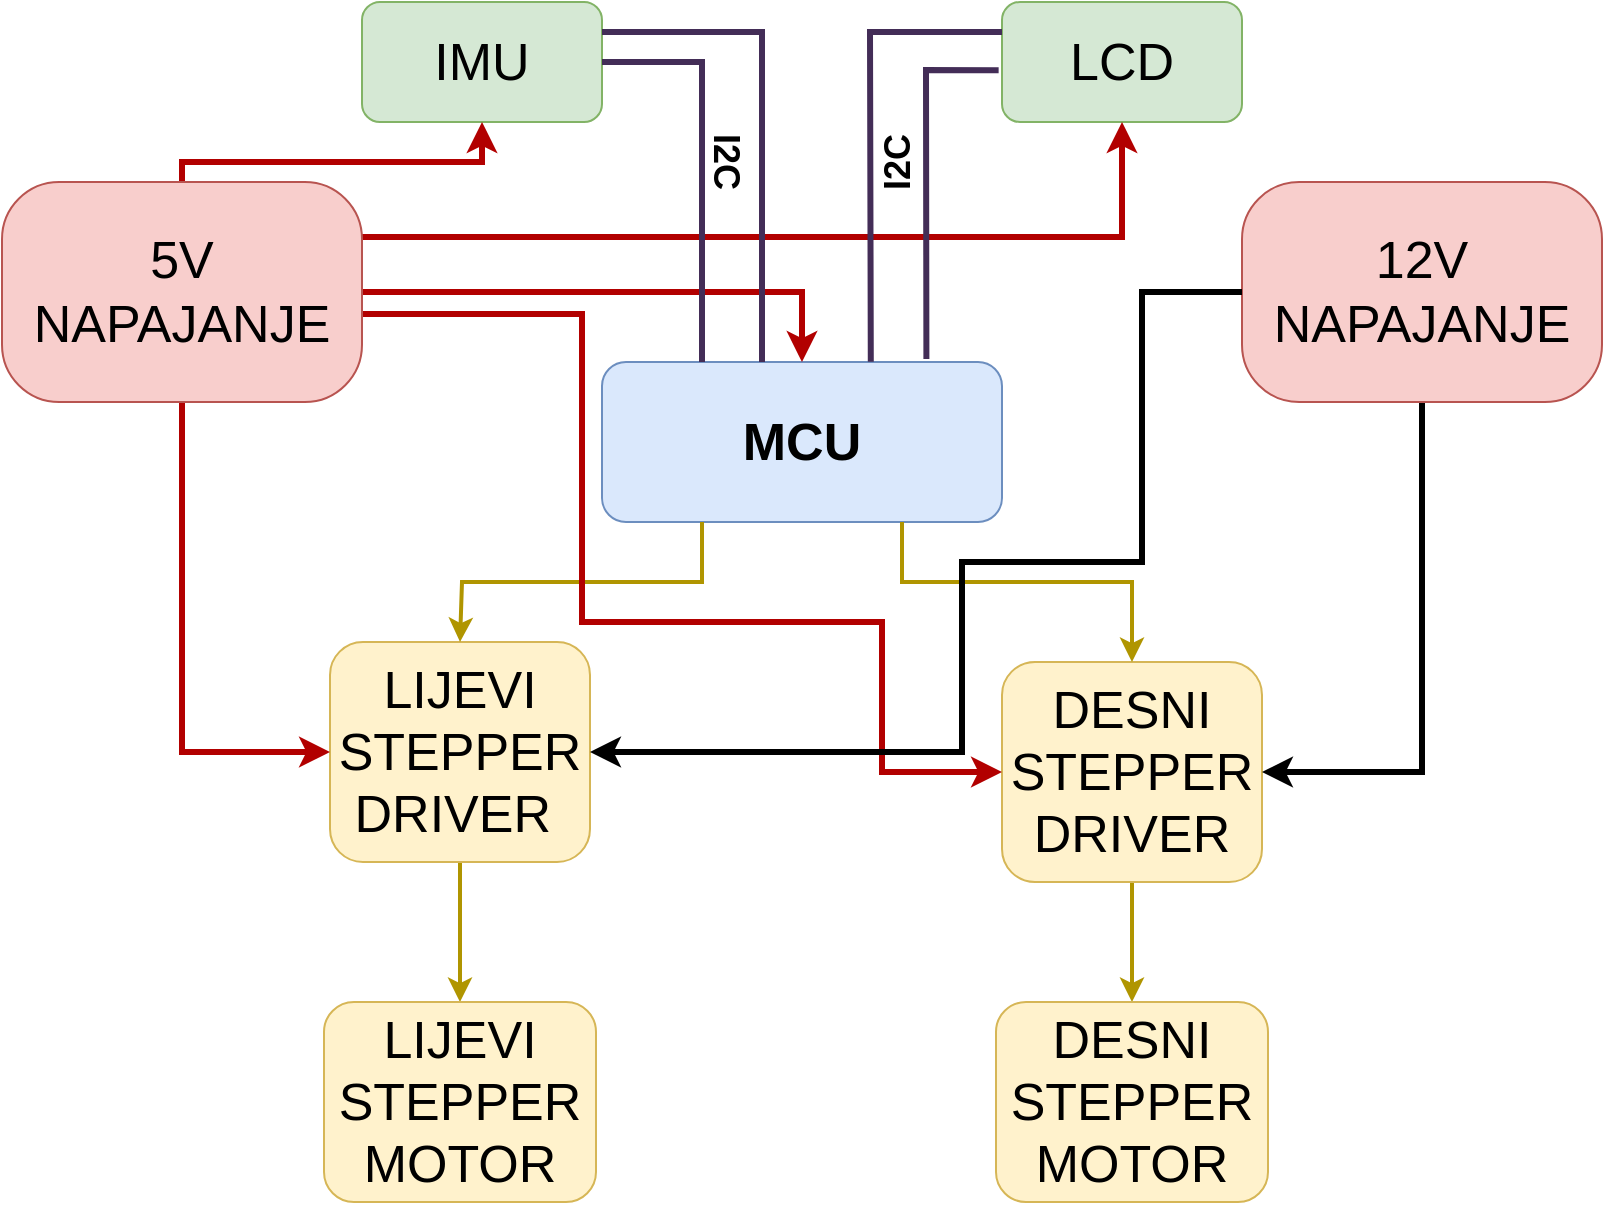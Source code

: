 <mxfile version="20.2.3" type="device"><diagram id="Lxz8A4bI9TQVGhN-ALed" name="Page-1"><mxGraphModel dx="1038" dy="659" grid="0" gridSize="10" guides="1" tooltips="1" connect="1" arrows="1" fold="1" page="0" pageScale="1" pageWidth="827" pageHeight="1169" math="0" shadow="0"><root><mxCell id="0"/><mxCell id="1" parent="0"/><mxCell id="oE_dCewFUf8TWtPkckB2-1" value="&lt;font style=&quot;font-size: 26px;&quot;&gt;&lt;b&gt;MCU&lt;/b&gt;&lt;/font&gt;" style="rounded=1;whiteSpace=wrap;html=1;fillColor=#dae8fc;strokeColor=#6c8ebf;" vertex="1" parent="1"><mxGeometry x="320" y="260" width="200" height="80" as="geometry"/></mxCell><mxCell id="oE_dCewFUf8TWtPkckB2-2" value="IMU" style="rounded=1;whiteSpace=wrap;html=1;fontSize=26;fillColor=#d5e8d4;strokeColor=#82b366;" vertex="1" parent="1"><mxGeometry x="200" y="80" width="120" height="60" as="geometry"/></mxCell><mxCell id="oE_dCewFUf8TWtPkckB2-3" value="LCD" style="rounded=1;whiteSpace=wrap;html=1;fontSize=26;fillColor=#d5e8d4;strokeColor=#82b366;" vertex="1" parent="1"><mxGeometry x="520" y="80" width="120" height="60" as="geometry"/></mxCell><mxCell id="oE_dCewFUf8TWtPkckB2-14" style="edgeStyle=orthogonalEdgeStyle;rounded=0;orthogonalLoop=1;jettySize=auto;html=1;fontSize=26;fillColor=#e3c800;strokeColor=#B09500;strokeWidth=2;" edge="1" parent="1" source="oE_dCewFUf8TWtPkckB2-4" target="oE_dCewFUf8TWtPkckB2-7"><mxGeometry relative="1" as="geometry"/></mxCell><mxCell id="oE_dCewFUf8TWtPkckB2-4" value="LIJEVI STEPPER DRIVER&amp;nbsp;" style="rounded=1;whiteSpace=wrap;html=1;fontSize=26;fillColor=#fff2cc;strokeColor=#d6b656;" vertex="1" parent="1"><mxGeometry x="184" y="400" width="130" height="110" as="geometry"/></mxCell><mxCell id="oE_dCewFUf8TWtPkckB2-12" style="edgeStyle=orthogonalEdgeStyle;rounded=0;orthogonalLoop=1;jettySize=auto;html=1;entryX=0.5;entryY=0;entryDx=0;entryDy=0;fontSize=26;fillColor=#e3c800;strokeColor=#B09500;strokeWidth=2;" edge="1" parent="1" source="oE_dCewFUf8TWtPkckB2-5" target="oE_dCewFUf8TWtPkckB2-8"><mxGeometry relative="1" as="geometry"/></mxCell><mxCell id="oE_dCewFUf8TWtPkckB2-5" value="DESNI STEPPER DRIVER" style="rounded=1;whiteSpace=wrap;html=1;fontSize=26;fillColor=#fff2cc;strokeColor=#d6b656;" vertex="1" parent="1"><mxGeometry x="520" y="410" width="130" height="110" as="geometry"/></mxCell><mxCell id="oE_dCewFUf8TWtPkckB2-7" value="LIJEVI STEPPER MOTOR" style="rounded=1;whiteSpace=wrap;html=1;fontSize=26;fillColor=#fff2cc;strokeColor=#d6b656;" vertex="1" parent="1"><mxGeometry x="181" y="580" width="136" height="100" as="geometry"/></mxCell><mxCell id="oE_dCewFUf8TWtPkckB2-8" value="DESNI STEPPER MOTOR" style="rounded=1;whiteSpace=wrap;html=1;fontSize=26;fillColor=#fff2cc;strokeColor=#d6b656;" vertex="1" parent="1"><mxGeometry x="517" y="580" width="136" height="100" as="geometry"/></mxCell><mxCell id="oE_dCewFUf8TWtPkckB2-9" value="" style="endArrow=classic;html=1;rounded=0;fontSize=26;exitX=0.25;exitY=1;exitDx=0;exitDy=0;entryX=0.5;entryY=0;entryDx=0;entryDy=0;fillColor=#e3c800;strokeColor=#B09500;strokeWidth=2;" edge="1" parent="1" source="oE_dCewFUf8TWtPkckB2-1" target="oE_dCewFUf8TWtPkckB2-4"><mxGeometry width="50" height="50" relative="1" as="geometry"><mxPoint x="410" y="400" as="sourcePoint"/><mxPoint x="460" y="350" as="targetPoint"/><Array as="points"><mxPoint x="370" y="370"/><mxPoint x="250" y="370"/></Array></mxGeometry></mxCell><mxCell id="oE_dCewFUf8TWtPkckB2-10" value="" style="endArrow=classic;html=1;rounded=0;fontSize=26;entryX=0.5;entryY=0;entryDx=0;entryDy=0;exitX=0.75;exitY=1;exitDx=0;exitDy=0;fillColor=#e3c800;strokeColor=#B09500;strokeWidth=2;" edge="1" parent="1" source="oE_dCewFUf8TWtPkckB2-1" target="oE_dCewFUf8TWtPkckB2-5"><mxGeometry width="50" height="50" relative="1" as="geometry"><mxPoint x="460" y="410" as="sourcePoint"/><mxPoint x="510" y="360" as="targetPoint"/><Array as="points"><mxPoint x="470" y="370"/><mxPoint x="585" y="370"/></Array></mxGeometry></mxCell><mxCell id="oE_dCewFUf8TWtPkckB2-20" style="edgeStyle=orthogonalEdgeStyle;rounded=0;orthogonalLoop=1;jettySize=auto;html=1;entryX=0.5;entryY=0;entryDx=0;entryDy=0;fontSize=26;fillColor=#e51400;strokeColor=#B20000;strokeWidth=3;" edge="1" parent="1" source="oE_dCewFUf8TWtPkckB2-15" target="oE_dCewFUf8TWtPkckB2-1"><mxGeometry relative="1" as="geometry"/></mxCell><mxCell id="oE_dCewFUf8TWtPkckB2-21" style="edgeStyle=orthogonalEdgeStyle;rounded=0;orthogonalLoop=1;jettySize=auto;html=1;entryX=0.5;entryY=1;entryDx=0;entryDy=0;fontSize=26;fillColor=#e51400;strokeColor=#B20000;strokeWidth=3;" edge="1" parent="1" source="oE_dCewFUf8TWtPkckB2-15" target="oE_dCewFUf8TWtPkckB2-2"><mxGeometry relative="1" as="geometry"><Array as="points"><mxPoint x="110" y="160"/><mxPoint x="260" y="160"/></Array></mxGeometry></mxCell><mxCell id="oE_dCewFUf8TWtPkckB2-22" style="edgeStyle=orthogonalEdgeStyle;rounded=0;orthogonalLoop=1;jettySize=auto;html=1;exitX=1;exitY=0.25;exitDx=0;exitDy=0;entryX=0.5;entryY=1;entryDx=0;entryDy=0;fontSize=26;fillColor=#e51400;strokeColor=#B20000;strokeWidth=3;" edge="1" parent="1" source="oE_dCewFUf8TWtPkckB2-15" target="oE_dCewFUf8TWtPkckB2-3"><mxGeometry relative="1" as="geometry"/></mxCell><mxCell id="oE_dCewFUf8TWtPkckB2-23" style="edgeStyle=orthogonalEdgeStyle;rounded=0;orthogonalLoop=1;jettySize=auto;html=1;entryX=0;entryY=0.5;entryDx=0;entryDy=0;fontSize=26;fillColor=#e51400;strokeColor=#B20000;strokeWidth=3;" edge="1" parent="1" source="oE_dCewFUf8TWtPkckB2-15" target="oE_dCewFUf8TWtPkckB2-4"><mxGeometry relative="1" as="geometry"/></mxCell><mxCell id="oE_dCewFUf8TWtPkckB2-24" style="edgeStyle=orthogonalEdgeStyle;rounded=0;orthogonalLoop=1;jettySize=auto;html=1;entryX=0;entryY=0.5;entryDx=0;entryDy=0;fontSize=26;fillColor=#e51400;strokeColor=#B20000;strokeWidth=3;" edge="1" parent="1" source="oE_dCewFUf8TWtPkckB2-15" target="oE_dCewFUf8TWtPkckB2-5"><mxGeometry relative="1" as="geometry"><Array as="points"><mxPoint x="310" y="236"/><mxPoint x="310" y="390"/><mxPoint x="460" y="390"/><mxPoint x="460" y="465"/></Array></mxGeometry></mxCell><mxCell id="oE_dCewFUf8TWtPkckB2-15" value="5V NAPAJANJE" style="rounded=1;whiteSpace=wrap;html=1;fontSize=26;arcSize=26;fillColor=#f8cecc;strokeColor=#b85450;" vertex="1" parent="1"><mxGeometry x="20" y="170" width="180" height="110" as="geometry"/></mxCell><mxCell id="oE_dCewFUf8TWtPkckB2-18" style="edgeStyle=orthogonalEdgeStyle;rounded=0;orthogonalLoop=1;jettySize=auto;html=1;entryX=1;entryY=0.5;entryDx=0;entryDy=0;fontSize=26;strokeWidth=3;fillColor=#0050ef;strokeColor=#000000;" edge="1" parent="1" source="oE_dCewFUf8TWtPkckB2-16" target="oE_dCewFUf8TWtPkckB2-5"><mxGeometry relative="1" as="geometry"/></mxCell><mxCell id="oE_dCewFUf8TWtPkckB2-16" value="12V NAPAJANJE" style="rounded=1;whiteSpace=wrap;html=1;fontSize=26;arcSize=26;fillColor=#f8cecc;strokeColor=#b85450;" vertex="1" parent="1"><mxGeometry x="640" y="170" width="180" height="110" as="geometry"/></mxCell><mxCell id="oE_dCewFUf8TWtPkckB2-19" value="" style="endArrow=classic;html=1;rounded=0;fontSize=26;entryX=1;entryY=0.5;entryDx=0;entryDy=0;exitX=0;exitY=0.5;exitDx=0;exitDy=0;strokeWidth=3;fillColor=#0050ef;strokeColor=#000000;" edge="1" parent="1" source="oE_dCewFUf8TWtPkckB2-16" target="oE_dCewFUf8TWtPkckB2-4"><mxGeometry width="50" height="50" relative="1" as="geometry"><mxPoint x="620" y="360" as="sourcePoint"/><mxPoint x="670" y="310" as="targetPoint"/><Array as="points"><mxPoint x="590" y="225"/><mxPoint x="590" y="360"/><mxPoint x="500" y="360"/><mxPoint x="500" y="455"/><mxPoint x="380" y="455"/></Array></mxGeometry></mxCell><mxCell id="oE_dCewFUf8TWtPkckB2-25" value="" style="endArrow=none;html=1;rounded=0;fontSize=26;strokeWidth=3;exitX=0.25;exitY=0;exitDx=0;exitDy=0;entryX=1;entryY=0.5;entryDx=0;entryDy=0;fillColor=#76608a;strokeColor=#432D57;" edge="1" parent="1" source="oE_dCewFUf8TWtPkckB2-1" target="oE_dCewFUf8TWtPkckB2-2"><mxGeometry width="50" height="50" relative="1" as="geometry"><mxPoint x="340" y="260" as="sourcePoint"/><mxPoint x="390" y="210" as="targetPoint"/><Array as="points"><mxPoint x="370" y="110"/></Array></mxGeometry></mxCell><mxCell id="oE_dCewFUf8TWtPkckB2-26" value="" style="endArrow=none;html=1;rounded=0;fontSize=26;strokeWidth=3;exitX=0.4;exitY=0;exitDx=0;exitDy=0;entryX=1;entryY=0.25;entryDx=0;entryDy=0;fillColor=#76608a;strokeColor=#432D57;exitPerimeter=0;" edge="1" parent="1" source="oE_dCewFUf8TWtPkckB2-1" target="oE_dCewFUf8TWtPkckB2-2"><mxGeometry width="50" height="50" relative="1" as="geometry"><mxPoint x="390" y="260" as="sourcePoint"/><mxPoint x="340" y="110" as="targetPoint"/><Array as="points"><mxPoint x="400" y="95"/></Array></mxGeometry></mxCell><mxCell id="oE_dCewFUf8TWtPkckB2-27" value="&lt;span style=&quot;font-size: 18px;&quot;&gt;&lt;b&gt;I2C&lt;/b&gt;&lt;br&gt;&lt;/span&gt;" style="text;html=1;strokeColor=none;fillColor=none;align=center;verticalAlign=middle;whiteSpace=wrap;rounded=0;fontSize=26;rotation=90;" vertex="1" parent="1"><mxGeometry x="340" y="140" width="90" height="40" as="geometry"/></mxCell><mxCell id="oE_dCewFUf8TWtPkckB2-28" value="" style="endArrow=none;html=1;rounded=0;fontSize=18;strokeWidth=3;exitX=0.672;exitY=-0.001;exitDx=0;exitDy=0;entryX=0;entryY=0.25;entryDx=0;entryDy=0;exitPerimeter=0;fillColor=#76608a;strokeColor=#432D57;" edge="1" parent="1" source="oE_dCewFUf8TWtPkckB2-1" target="oE_dCewFUf8TWtPkckB2-3"><mxGeometry width="50" height="50" relative="1" as="geometry"><mxPoint x="460" y="250" as="sourcePoint"/><mxPoint x="510" y="200" as="targetPoint"/><Array as="points"><mxPoint x="454" y="95"/></Array></mxGeometry></mxCell><mxCell id="oE_dCewFUf8TWtPkckB2-29" value="" style="endArrow=none;html=1;rounded=0;fontSize=18;strokeWidth=3;exitX=0.811;exitY=-0.018;exitDx=0;exitDy=0;exitPerimeter=0;entryX=-0.014;entryY=0.568;entryDx=0;entryDy=0;entryPerimeter=0;fillColor=#76608a;strokeColor=#432D57;" edge="1" parent="1" source="oE_dCewFUf8TWtPkckB2-1" target="oE_dCewFUf8TWtPkckB2-3"><mxGeometry width="50" height="50" relative="1" as="geometry"><mxPoint x="460" y="260" as="sourcePoint"/><mxPoint x="510" y="210" as="targetPoint"/><Array as="points"><mxPoint x="482" y="114"/></Array></mxGeometry></mxCell><mxCell id="oE_dCewFUf8TWtPkckB2-30" value="&lt;span style=&quot;font-size: 18px;&quot;&gt;&lt;b&gt;I2C&lt;/b&gt;&lt;br&gt;&lt;/span&gt;" style="text;html=1;strokeColor=none;fillColor=none;align=center;verticalAlign=middle;whiteSpace=wrap;rounded=0;fontSize=26;rotation=-90;flipH=0;flipV=0;" vertex="1" parent="1"><mxGeometry x="420" y="140" width="90" height="40" as="geometry"/></mxCell></root></mxGraphModel></diagram></mxfile>